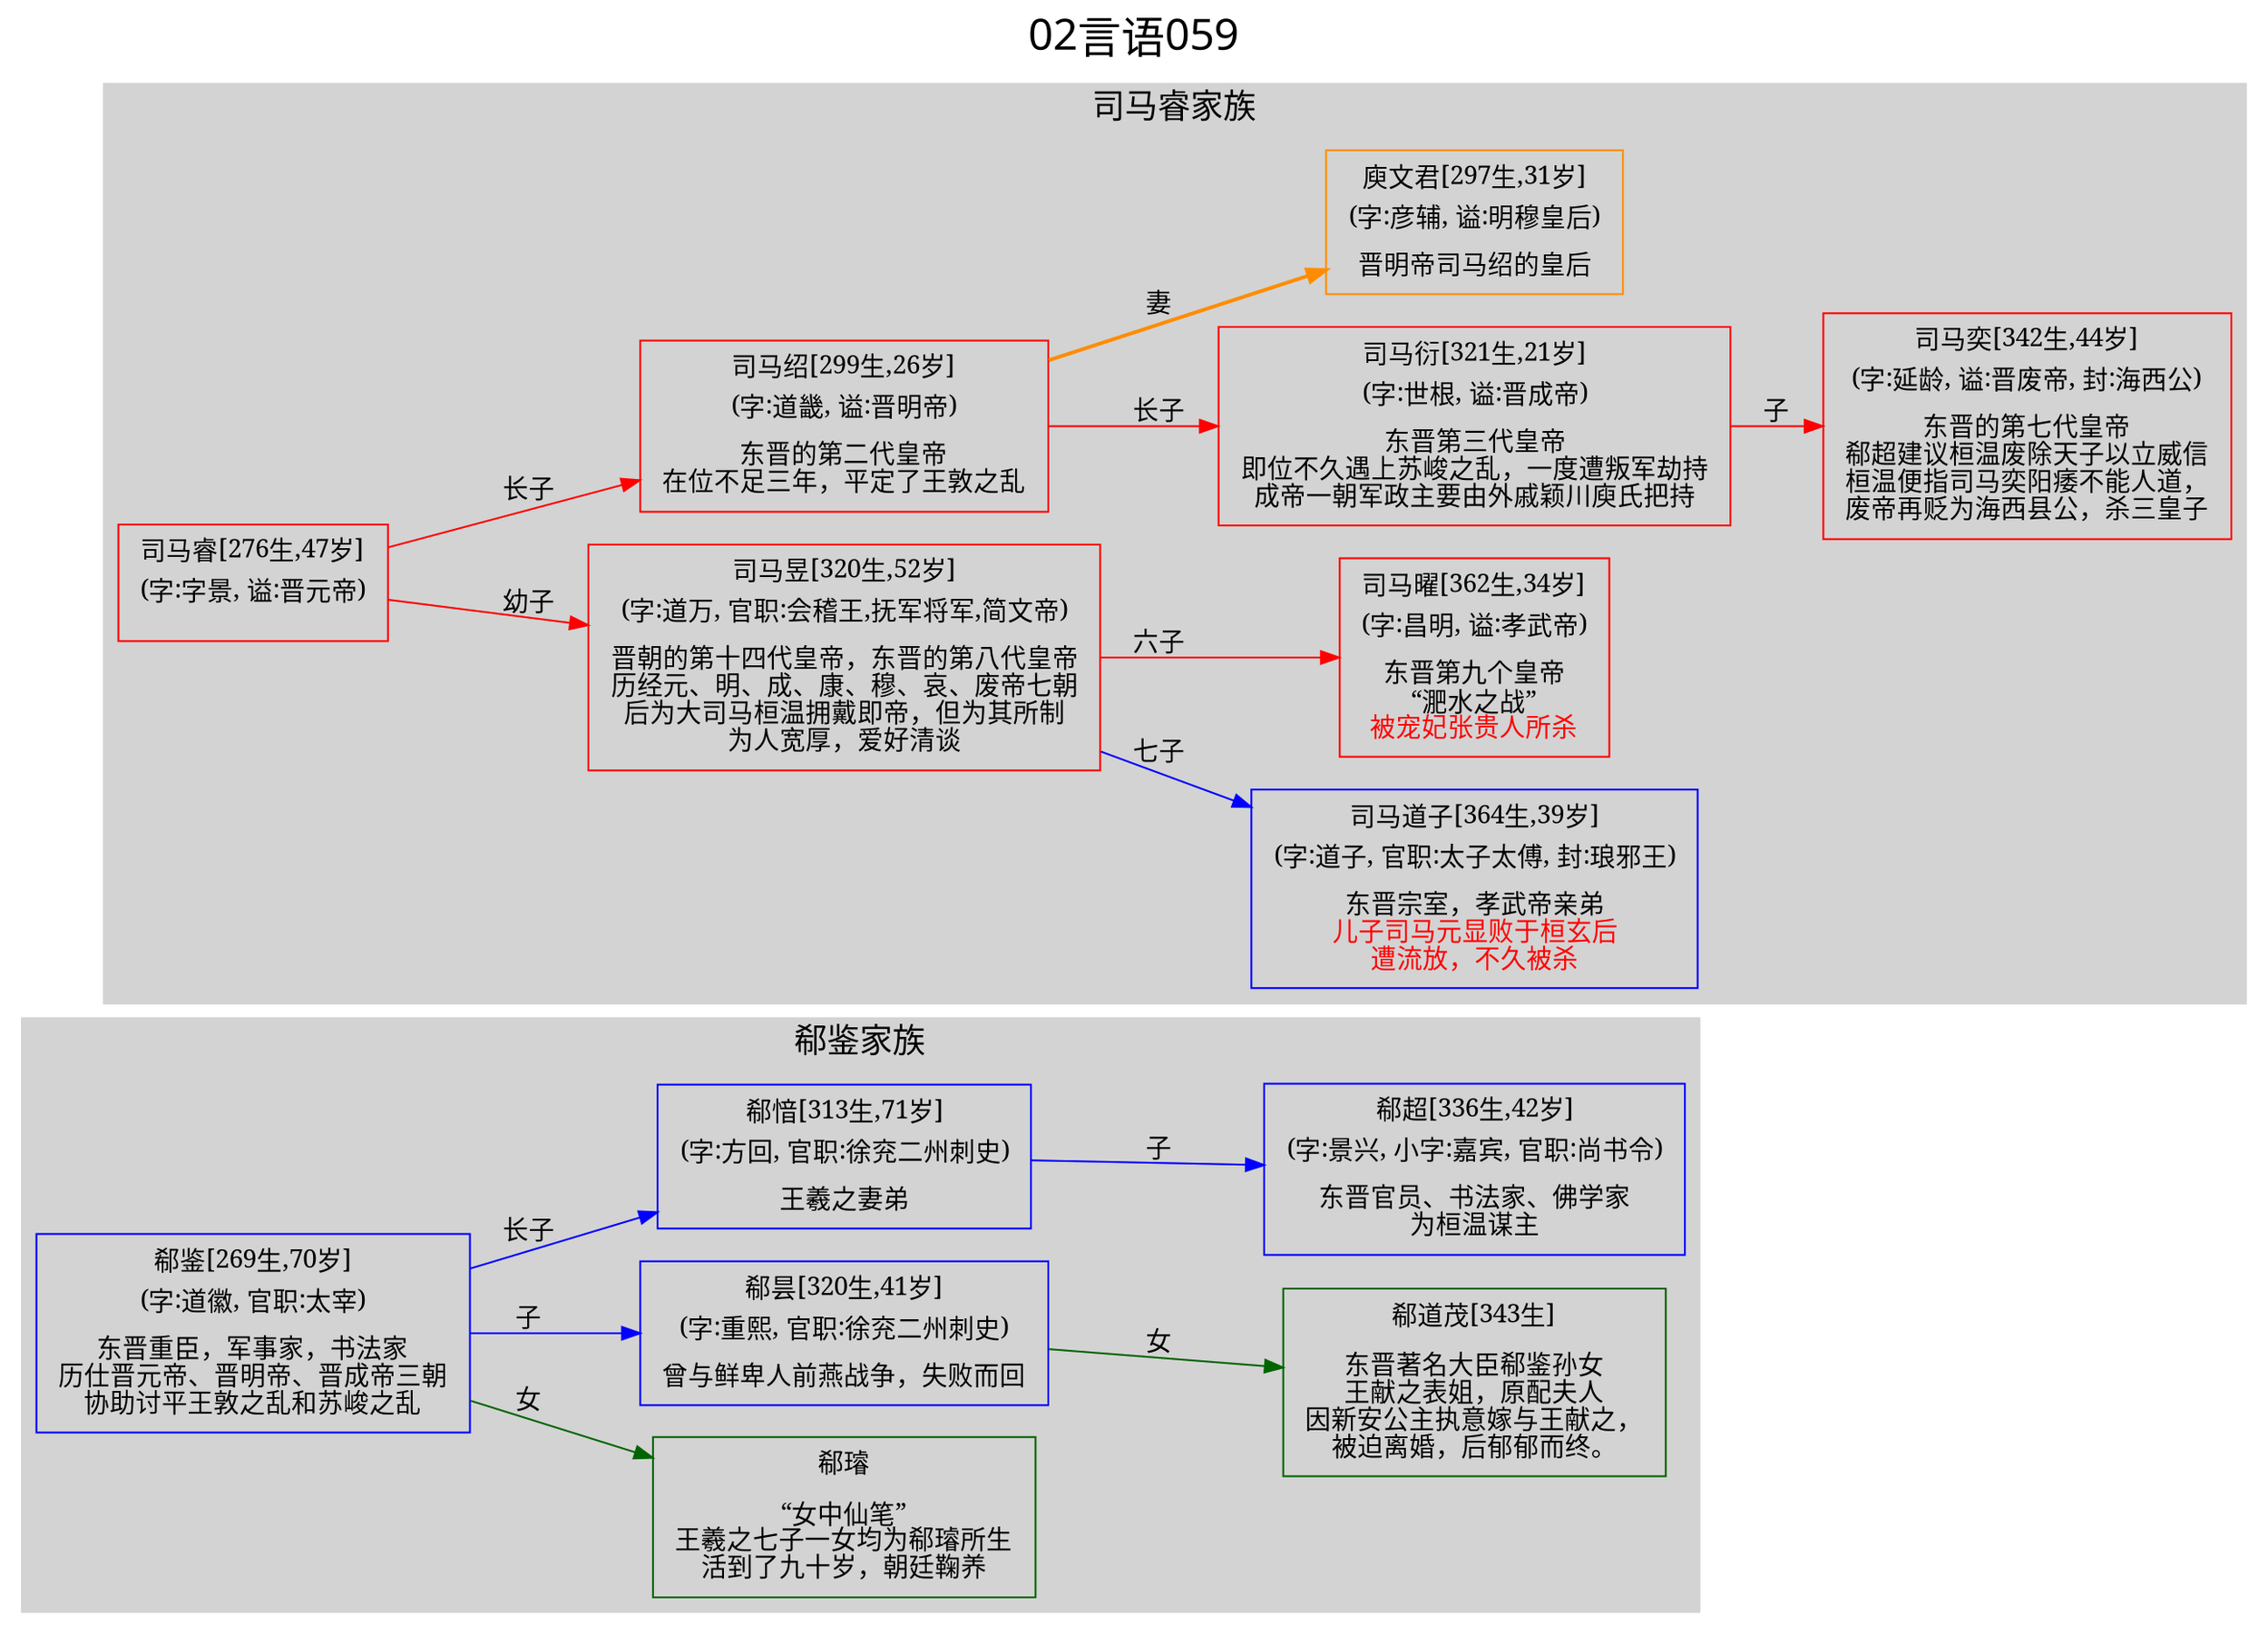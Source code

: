 
digraph
{
	rankdir = "LR";
	ranksep = 0.5;
	label = "02言语059";
	labelloc = "t";
	fontsize = "24";
	fontname = "SimHei";

	graph [style="filled", color="lightgrey"];
	node [fontname="SimSun"];
	edge [fontname="SimSun"];

	郗鉴 [shape="box", color="blue", label=<<table border="0" cellborder="0"><tr><td>郗鉴[269生,70岁]</td></tr><tr><td>(字:道徽, 官职:太宰)</td></tr><tr><td></td></tr><tr><td>东晋重臣，军事家，书法家<br/>历仕晋元帝、晋明帝、晋成帝三朝<br/>协助讨平王敦之乱和苏峻之乱<br/></td></tr></table>>];
	郗超 [shape="box", color="blue", label=<<table border="0" cellborder="0"><tr><td>郗超[336生,42岁]</td></tr><tr><td>(字:景兴, 小字:嘉宾, 官职:尚书令)</td></tr><tr><td></td></tr><tr><td>东晋官员、书法家、佛学家<br/>为桓温谋主<br/></td></tr></table>>];
	郗道茂 [shape="box", color="darkgreen", label=<<table border="0" cellborder="0"><tr><td>郗道茂[343生]</td></tr><tr><td></td></tr><tr><td>东晋著名大臣郗鉴孙女<br/>王献之表姐，原配夫人<br/>因新安公主执意嫁与王献之，<br/>被迫离婚，后郁郁而终。<br/></td></tr></table>>];
	郗璿 [shape="box", color="darkgreen", label=<<table border="0" cellborder="0"><tr><td>郗璿</td></tr><tr><td></td></tr><tr><td>“女中仙笔”<br/>王羲之七子一女均为郗璿所生<br/>活到了九十岁，朝廷鞠养<br/></td></tr></table>>];
	郗昙 [shape="box", color="blue", label=<<table border="0" cellborder="0"><tr><td>郗昙[320生,41岁]</td></tr><tr><td>(字:重熙, 官职:徐兖二州刺史)</td></tr><tr><td></td></tr><tr><td>曾与鲜卑人前燕战争，失败而回<br/></td></tr></table>>];
	郗愔 [shape="box", color="blue", label=<<table border="0" cellborder="0"><tr><td>郗愔[313生,71岁]</td></tr><tr><td>(字:方回, 官职:徐兖二州刺史)</td></tr><tr><td></td></tr><tr><td>王羲之妻弟<br/></td></tr></table>>];
	司马睿 [shape="box", color="red", label=<<table border="0" cellborder="0"><tr><td>司马睿[276生,47岁]</td></tr><tr><td>(字:字景, 谥:晋元帝)</td></tr><tr><td></td></tr><tr><td></td></tr></table>>];
	司马道子 [shape="box", color="blue", label=<<table border="0" cellborder="0"><tr><td>司马道子[364生,39岁]</td></tr><tr><td>(字:道子, 官职:太子太傅, 封:琅邪王)</td></tr><tr><td></td></tr><tr><td>东晋宗室，孝武帝亲弟<br/><font color = 'red'>儿子司马元显败于桓玄后<br/>遭流放，不久被杀<br/></font></td></tr></table>>];
	司马曜 [shape="box", color="red", label=<<table border="0" cellborder="0"><tr><td>司马曜[362生,34岁]</td></tr><tr><td>(字:昌明, 谥:孝武帝)</td></tr><tr><td></td></tr><tr><td>东晋第九个皇帝<br/>“淝水之战”<br/><font color = 'red'>被宠妃张贵人所杀</font></td></tr></table>>];
	司马昱 [shape="box", color="red", label=<<table border="0" cellborder="0"><tr><td>司马昱[320生,52岁]</td></tr><tr><td>(字:道万, 官职:会稽王,抚军将军,简文帝)</td></tr><tr><td></td></tr><tr><td>晋朝的第十四代皇帝，东晋的第八代皇帝<br/>历经元、明、成、康、穆、哀、废帝七朝<br/>后为大司马桓温拥戴即帝，但为其所制<br/>为人宽厚，爱好清谈<br/></td></tr></table>>];
	司马奕 [shape="box", color="red", label=<<table border="0" cellborder="0"><tr><td>司马奕[342生,44岁]</td></tr><tr><td>(字:延龄, 谥:晋废帝, 封:海西公)</td></tr><tr><td></td></tr><tr><td>东晋的第七代皇帝<br/>郗超建议桓温废除天子以立威信<br/>桓温便指司马奕阳痿不能人道，<br/>废帝再贬为海西县公，杀三皇子<br/></td></tr></table>>];
	司马衍 [shape="box", color="red", label=<<table border="0" cellborder="0"><tr><td>司马衍[321生,21岁]</td></tr><tr><td>(字:世根, 谥:晋成帝)</td></tr><tr><td></td></tr><tr><td>东晋第三代皇帝<br/>即位不久遇上苏峻之乱，一度遭叛军劫持<br/>成帝一朝军政主要由外戚颖川庾氏把持<br/></td></tr></table>>];
	庾文君 [shape="box", color="darkorange", label=<<table border="0" cellborder="0"><tr><td>庾文君[297生,31岁]</td></tr><tr><td>(字:彦辅, 谥:明穆皇后)</td></tr><tr><td></td></tr><tr><td>晋明帝司马绍的皇后<br/></td></tr></table>>];
	司马绍 [shape="box", color="red", label=<<table border="0" cellborder="0"><tr><td>司马绍[299生,26岁]</td></tr><tr><td>(字:道畿, 谥:晋明帝)</td></tr><tr><td></td></tr><tr><td>东晋的第二代皇帝<br/>在位不足三年，平定了王敦之乱<br/></td></tr></table>>];

	郗鉴 -> 郗愔 [label="长子", style=solid, color="blue"];
	郗鉴 -> 郗昙 [label="子", style=solid, color="blue"];
	郗鉴 -> 郗璿 [label="女", style=solid, color="darkgreen"];
	郗愔 -> 郗超 [label="子", style=solid, color="blue"];
	郗昙 -> 郗道茂 [label="女", style=solid, color="darkgreen"];
	司马睿 -> 司马绍 [label="长子", style=solid, color="red"];
	司马绍 -> 司马衍 [label="长子", style=solid, color="red"];
	司马衍 -> 司马奕 [label="子", style=solid, color="red"];
	司马昱 -> 司马曜 [label="六子", style=solid, color="red"];
	司马昱 -> 司马道子 [label="七子", style=solid, color="blue"];
	司马睿 -> 司马昱 [label="幼子", style=solid, color="red"];
	司马绍 -> 庾文君 [label="妻", style=bold, color="darkorange"];


	subgraph "cluster_郗鉴"
	{
		fontsize="18";
		label="郗鉴家族";
		郗鉴;郗超;郗道茂;郗璿;郗昙;郗愔;
	}

	subgraph "cluster_司马睿"
	{
		fontsize="18";
		label="司马睿家族";
		司马睿;司马道子;司马曜;司马昱;司马奕;司马衍;庾文君;司马绍;
	}

}
